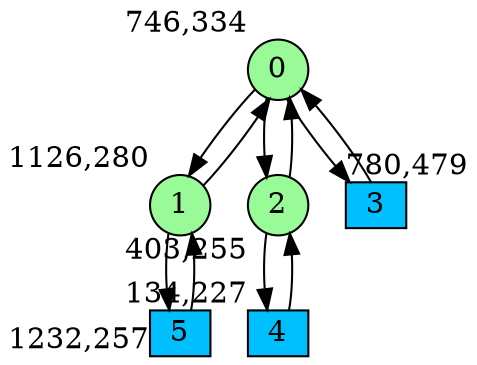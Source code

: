 digraph G {
graph [bgcolor=white]
node [shape=circle, style = filled, fillcolor=white,fixedsize=true, width=0.4, height=0.3 ]
0[xlabel="746,334", pos = "9.5625,2.26563!", fillcolor=palegreen ];
1[xlabel="1126,280", pos = "15.5,3.10938!", fillcolor=palegreen ];
2[xlabel="403,255", pos = "4.20313,3.5!", fillcolor=palegreen ];
3[xlabel="780,479", pos = "10.0938,0!", fillcolor=deepskyblue, shape=box ];
4[xlabel="134,227", pos = "0,3.9375!", fillcolor=deepskyblue, shape=box ];
5[xlabel="1232,257", pos = "17.1563,3.46875!", fillcolor=deepskyblue, shape=box ];
0->2 ;
0->1 ;
0->3 ;
1->0 ;
1->5 ;
2->0 ;
2->4 ;
3->0 ;
4->2 ;
5->1 ;
}
